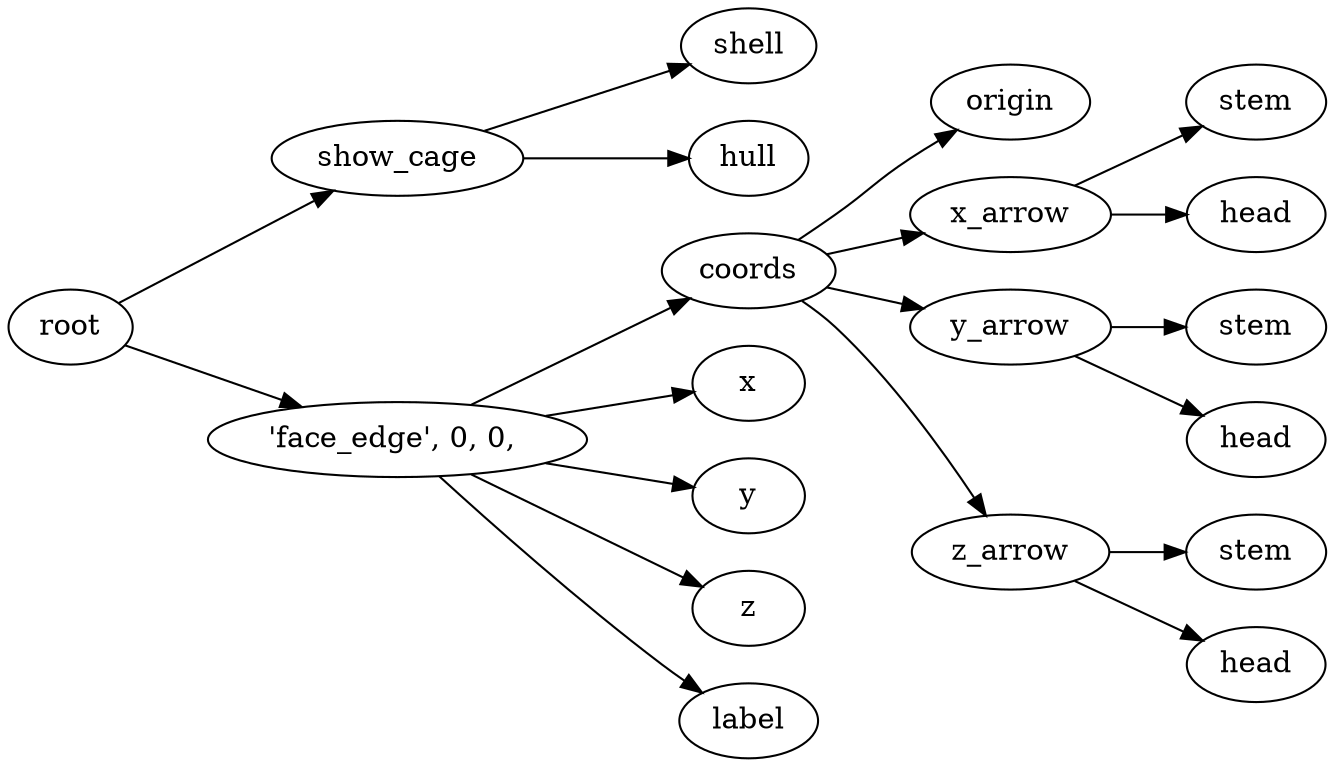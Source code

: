 digraph show_cage {
	graph [rankdir=LR]
	root_1377 [label=root href="javascript:s=&quot;\(\)\nNone&quot;; console.log(s); alert(s);"]
	show_cage_1378 [label=show_cage href="javascript:s=&quot;\(&#x27;show_cage&#x27;,\)\nBoxSideBevels&quot;; console.log(s); alert(s);" tooltip=BoxSideBevels]
	shell_1379 [label=shell href="javascript:s=&quot;\(&#x27;show_cage&#x27;,\ &#x27;shell&#x27;\)\nBox&quot;; console.log(s); alert(s);" tooltip=Box]
	hull_1380 [label=hull href="javascript:s=&quot;\(&#x27;show_cage&#x27;,\ &#x27;hull&#x27;\)\nLinearExtrude&quot;; console.log(s); alert(s);" tooltip=LinearExtrude]
	1381 [label="'face_edge',\ 0,\ 0,\ " href="javascript:s=&quot;\(&quot;&#x27;face_edge&#x27;,\ 0,\ 0,\ &quot;,\)\nAnnotatedCoordinates&quot;; console.log(s); alert(s);" tooltip=AnnotatedCoordinates]
	coords_1382 [label=coords href="javascript:s=&quot;\(&quot;&#x27;face_edge&#x27;,\ 0,\ 0,\ &quot;,\ &#x27;coords&#x27;\)\nCoordinates&quot;; console.log(s); alert(s);" tooltip=Coordinates]
	origin_1383 [label=origin href="javascript:s=&quot;\(&quot;&#x27;face_edge&#x27;,\ 0,\ 0,\ &quot;,\ &#x27;coords&#x27;,\ &#x27;origin&#x27;\)\nCoordinatesCage&quot;; console.log(s); alert(s);" tooltip=CoordinatesCage]
	x_arrow_1384 [label=x_arrow href="javascript:s=&quot;\(&quot;&#x27;face_edge&#x27;,\ 0,\ 0,\ &quot;,\ &#x27;coords&#x27;,\ &#x27;x_arrow&#x27;\)\nArrow&quot;; console.log(s); alert(s);" tooltip=Arrow]
	stem_1385 [label=stem href="javascript:s=&quot;\(&quot;&#x27;face_edge&#x27;,\ 0,\ 0,\ &quot;,\ &#x27;coords&#x27;,\ &#x27;x_arrow&#x27;,\ &#x27;stem&#x27;\)\nCone&quot;; console.log(s); alert(s);" tooltip=Cone]
	head_1386 [label=head href="javascript:s=&quot;\(&quot;&#x27;face_edge&#x27;,\ 0,\ 0,\ &quot;,\ &#x27;coords&#x27;,\ &#x27;x_arrow&#x27;,\ &#x27;head&#x27;\)\nCone&quot;; console.log(s); alert(s);" tooltip=Cone]
	y_arrow_1387 [label=y_arrow href="javascript:s=&quot;\(&quot;&#x27;face_edge&#x27;,\ 0,\ 0,\ &quot;,\ &#x27;coords&#x27;,\ &#x27;y_arrow&#x27;\)\nArrow&quot;; console.log(s); alert(s);" tooltip=Arrow]
	stem_1388 [label=stem href="javascript:s=&quot;\(&quot;&#x27;face_edge&#x27;,\ 0,\ 0,\ &quot;,\ &#x27;coords&#x27;,\ &#x27;y_arrow&#x27;,\ &#x27;stem&#x27;\)\nCone&quot;; console.log(s); alert(s);" tooltip=Cone]
	head_1389 [label=head href="javascript:s=&quot;\(&quot;&#x27;face_edge&#x27;,\ 0,\ 0,\ &quot;,\ &#x27;coords&#x27;,\ &#x27;y_arrow&#x27;,\ &#x27;head&#x27;\)\nCone&quot;; console.log(s); alert(s);" tooltip=Cone]
	z_arrow_1390 [label=z_arrow href="javascript:s=&quot;\(&quot;&#x27;face_edge&#x27;,\ 0,\ 0,\ &quot;,\ &#x27;coords&#x27;,\ &#x27;z_arrow&#x27;\)\nArrow&quot;; console.log(s); alert(s);" tooltip=Arrow]
	stem_1391 [label=stem href="javascript:s=&quot;\(&quot;&#x27;face_edge&#x27;,\ 0,\ 0,\ &quot;,\ &#x27;coords&#x27;,\ &#x27;z_arrow&#x27;,\ &#x27;stem&#x27;\)\nCone&quot;; console.log(s); alert(s);" tooltip=Cone]
	head_1392 [label=head href="javascript:s=&quot;\(&quot;&#x27;face_edge&#x27;,\ 0,\ 0,\ &quot;,\ &#x27;coords&#x27;,\ &#x27;z_arrow&#x27;,\ &#x27;head&#x27;\)\nCone&quot;; console.log(s); alert(s);" tooltip=Cone]
	x_1393 [label=x href="javascript:s=&quot;\(&quot;&#x27;face_edge&#x27;,\ 0,\ 0,\ &quot;,\ &#x27;x&#x27;\)\nText&quot;; console.log(s); alert(s);" tooltip=Text]
	y_1394 [label=y href="javascript:s=&quot;\(&quot;&#x27;face_edge&#x27;,\ 0,\ 0,\ &quot;,\ &#x27;y&#x27;\)\nText&quot;; console.log(s); alert(s);" tooltip=Text]
	z_1395 [label=z href="javascript:s=&quot;\(&quot;&#x27;face_edge&#x27;,\ 0,\ 0,\ &quot;,\ &#x27;z&#x27;\)\nText&quot;; console.log(s); alert(s);" tooltip=Text]
	label_1396 [label=label href="javascript:s=&quot;\(&quot;&#x27;face_edge&#x27;,\ 0,\ 0,\ &quot;,\ &#x27;label&#x27;\)\nText&quot;; console.log(s); alert(s);" tooltip=Text]
	root_1377 -> show_cage_1378
	show_cage_1378 -> shell_1379
	show_cage_1378 -> hull_1380
	root_1377 -> 1381
	1381 -> coords_1382
	coords_1382 -> origin_1383
	coords_1382 -> x_arrow_1384
	x_arrow_1384 -> stem_1385
	x_arrow_1384 -> head_1386
	coords_1382 -> y_arrow_1387
	y_arrow_1387 -> stem_1388
	y_arrow_1387 -> head_1389
	coords_1382 -> z_arrow_1390
	z_arrow_1390 -> stem_1391
	z_arrow_1390 -> head_1392
	1381 -> x_1393
	1381 -> y_1394
	1381 -> z_1395
	1381 -> label_1396
}
